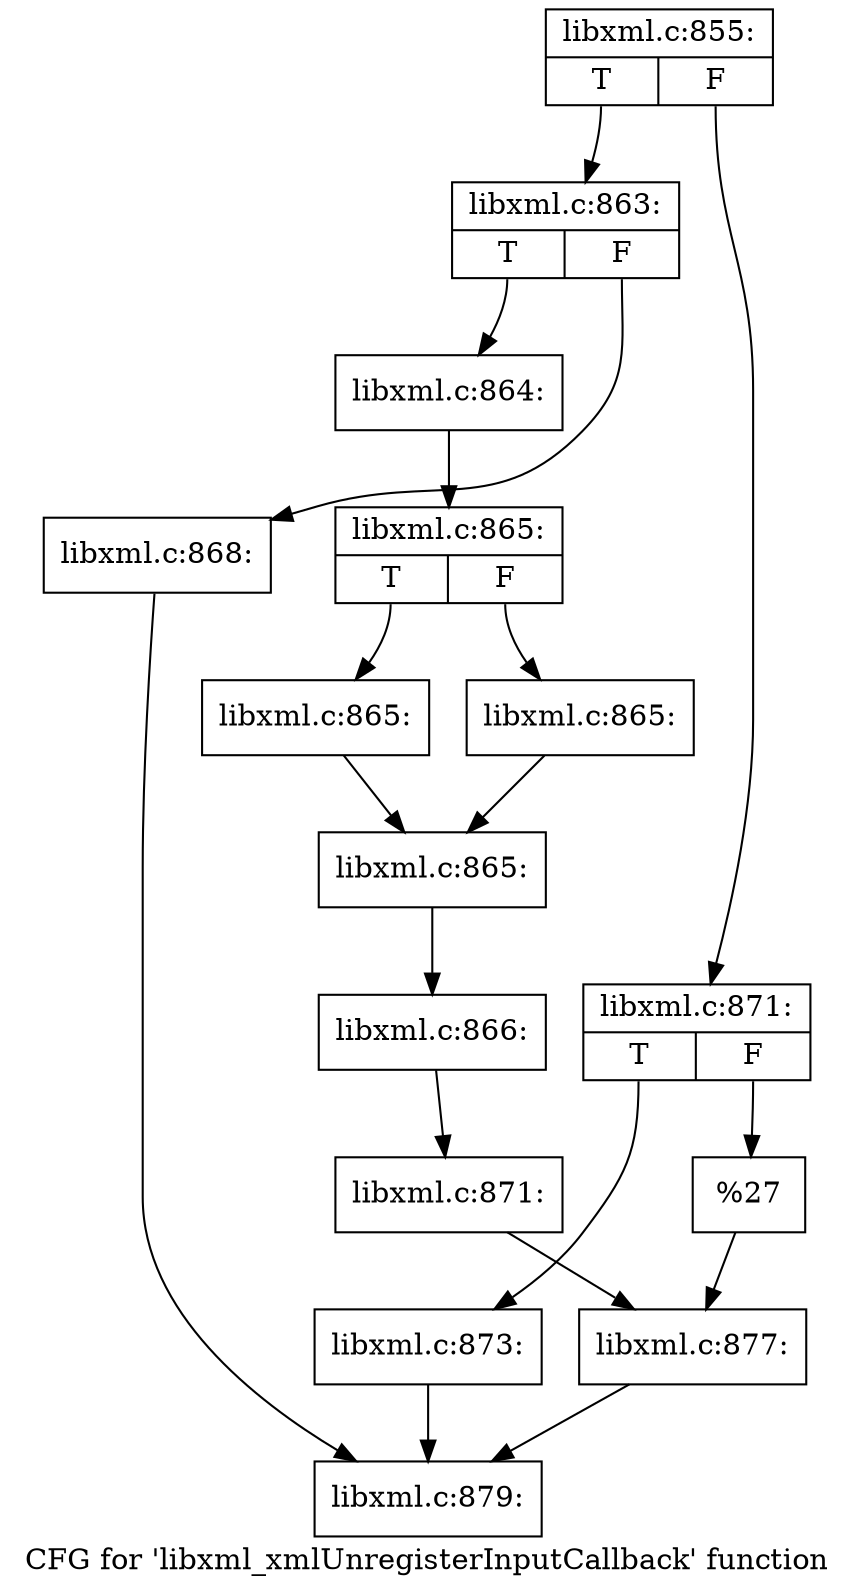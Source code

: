 digraph "CFG for 'libxml_xmlUnregisterInputCallback' function" {
	label="CFG for 'libxml_xmlUnregisterInputCallback' function";

	Node0x5220a90 [shape=record,label="{libxml.c:855:|{<s0>T|<s1>F}}"];
	Node0x5220a90:s0 -> Node0x52269a0;
	Node0x5220a90:s1 -> Node0x5226d00;
	Node0x52269a0 [shape=record,label="{libxml.c:863:|{<s0>T|<s1>F}}"];
	Node0x52269a0:s0 -> Node0x5226f20;
	Node0x52269a0:s1 -> Node0x5226fc0;
	Node0x5226f20 [shape=record,label="{libxml.c:864:}"];
	Node0x5226f20 -> Node0x5227300;
	Node0x5227300 [shape=record,label="{libxml.c:865:|{<s0>T|<s1>F}}"];
	Node0x5227300:s0 -> Node0x5227480;
	Node0x5227300:s1 -> Node0x5227520;
	Node0x5227480 [shape=record,label="{libxml.c:865:}"];
	Node0x5227480 -> Node0x52274d0;
	Node0x5227520 [shape=record,label="{libxml.c:865:}"];
	Node0x5227520 -> Node0x52274d0;
	Node0x52274d0 [shape=record,label="{libxml.c:865:}"];
	Node0x52274d0 -> Node0x5227260;
	Node0x5227260 [shape=record,label="{libxml.c:866:}"];
	Node0x5227260 -> Node0x5226f70;
	Node0x5226fc0 [shape=record,label="{libxml.c:868:}"];
	Node0x5226fc0 -> Node0x5222e00;
	Node0x5226f70 [shape=record,label="{libxml.c:871:}"];
	Node0x5226f70 -> Node0x5226cb0;
	Node0x5226d00 [shape=record,label="{libxml.c:871:|{<s0>T|<s1>F}}"];
	Node0x5226d00:s0 -> Node0x52272b0;
	Node0x5226d00:s1 -> Node0x52285c0;
	Node0x52272b0 [shape=record,label="{libxml.c:873:}"];
	Node0x52272b0 -> Node0x5222e00;
	Node0x52285c0 [shape=record,label="{%27}"];
	Node0x52285c0 -> Node0x5226cb0;
	Node0x5226cb0 [shape=record,label="{libxml.c:877:}"];
	Node0x5226cb0 -> Node0x5222e00;
	Node0x5222e00 [shape=record,label="{libxml.c:879:}"];
}
